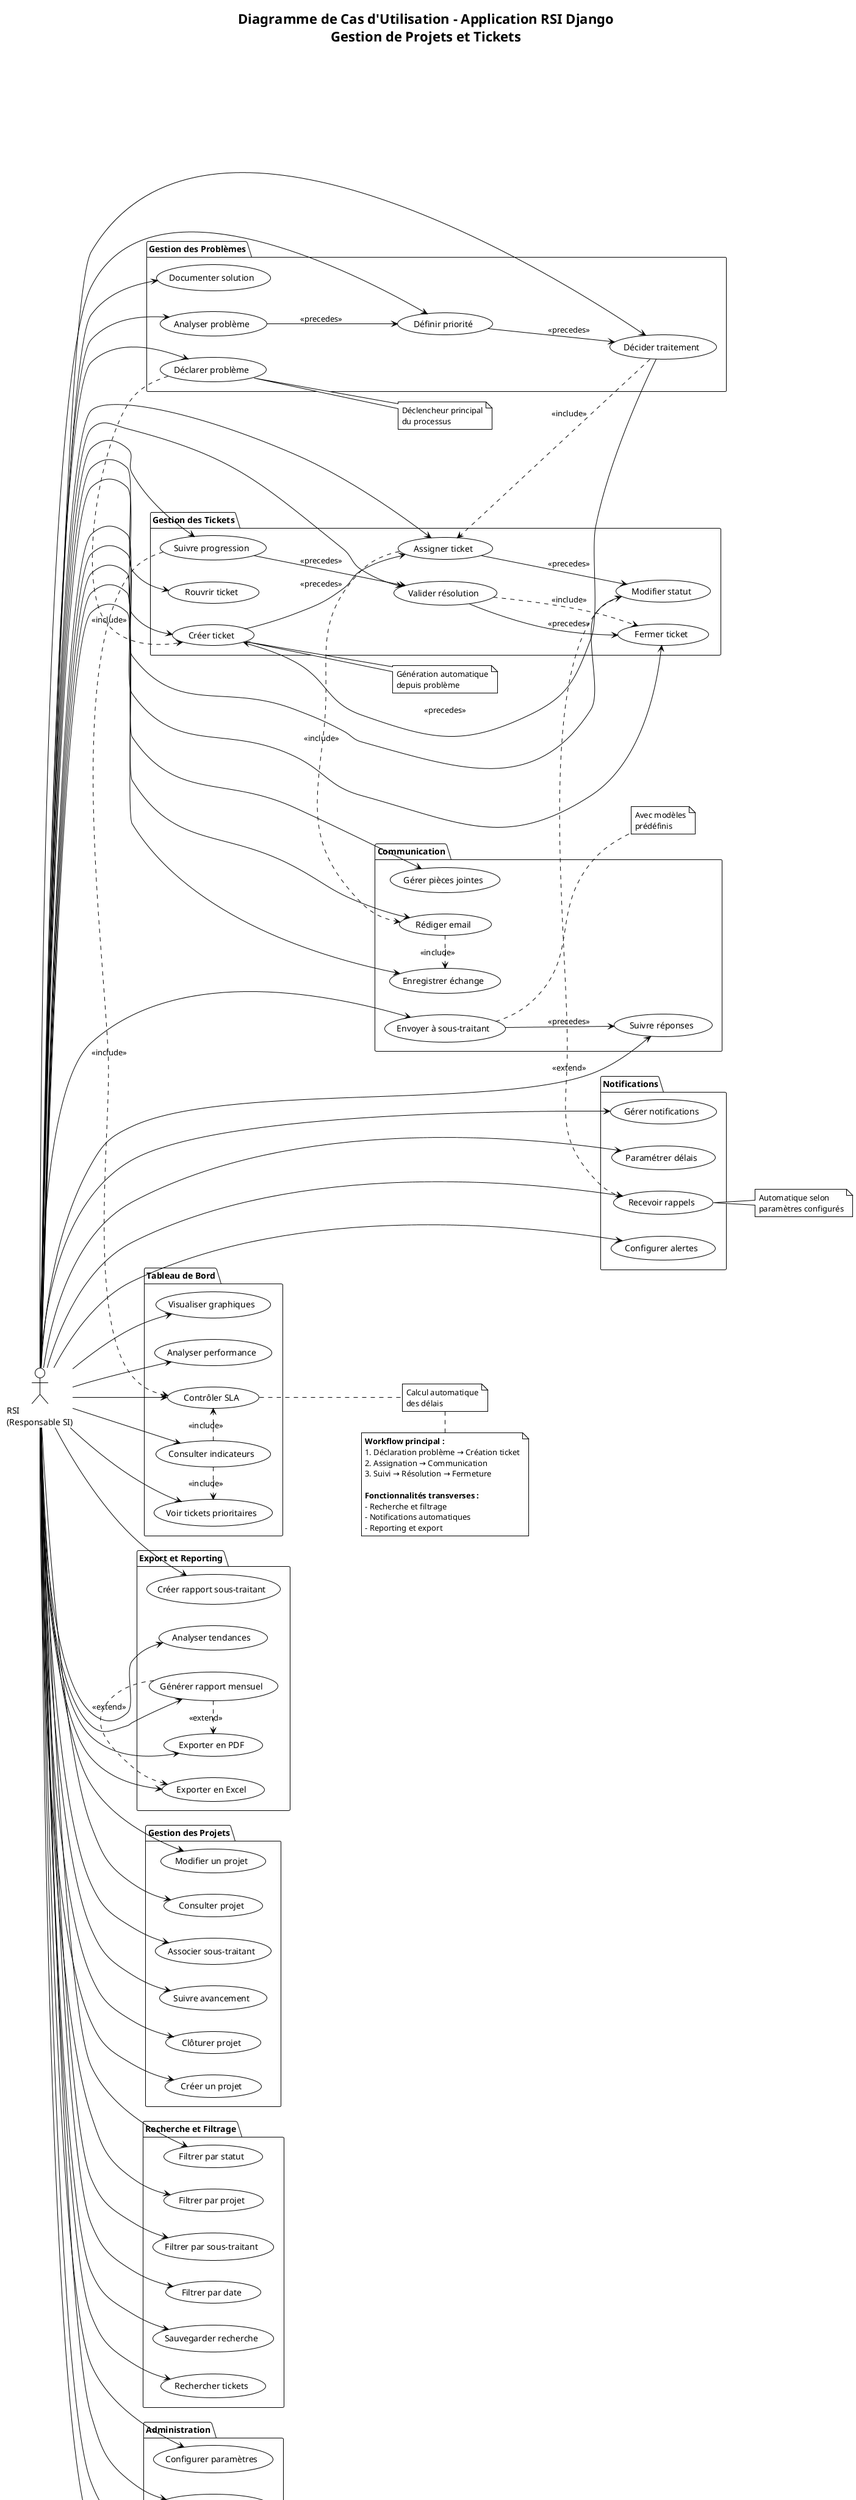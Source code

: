 @startuml
!theme plain
title Diagramme de Cas d'Utilisation - Application RSI Django\nGestion de Projets et Tickets

left to right direction

actor "RSI\n(Responsable SI)" as RSI

package "Gestion des Projets" {
  usecase "Créer un projet" as UC01
  usecase "Modifier un projet" as UC02
  usecase "Consulter projet" as UC03
  usecase "Associer sous-traitant" as UC04
  usecase "Suivre avancement" as UC05
  usecase "Clôturer projet" as UC06
}

package "Gestion des Problèmes" {
  usecase "Déclarer problème" as UC07
  usecase "Analyser problème" as UC08
  usecase "Définir priorité" as UC09
  usecase "Décider traitement" as UC10
  usecase "Documenter solution" as UC11
}

package "Gestion des Tickets" {
  usecase "Créer ticket" as UC12
  usecase "Assigner ticket" as UC13
  usecase "Modifier statut" as UC14
  usecase "Suivre progression" as UC15
  usecase "Valider résolution" as UC16
  usecase "Fermer ticket" as UC17
  usecase "Rouvrir ticket" as UC18
}

package "Communication" {
  usecase "Rédiger email" as UC19
  usecase "Envoyer à sous-traitant" as UC20
  usecase "Enregistrer échange" as UC21
  usecase "Suivre réponses" as UC22
  usecase "Gérer pièces jointes" as UC23
}

package "Recherche et Filtrage" {
  usecase "Rechercher tickets" as UC24
  usecase "Filtrer par statut" as UC25
  usecase "Filtrer par projet" as UC26
  usecase "Filtrer par sous-traitant" as UC27
  usecase "Filtrer par date" as UC28
  usecase "Sauvegarder recherche" as UC29
}

package "Tableau de Bord" {
  usecase "Consulter indicateurs" as UC30
  usecase "Visualiser graphiques" as UC31
  usecase "Voir tickets prioritaires" as UC32
  usecase "Contrôler SLA" as UC33
  usecase "Analyser performance" as UC34
}

package "Notifications" {
  usecase "Configurer alertes" as UC35
  usecase "Recevoir rappels" as UC36
  usecase "Gérer notifications" as UC37
  usecase "Paramétrer délais" as UC38
}

package "Export et Reporting" {
  usecase "Exporter en PDF" as UC39
  usecase "Exporter en Excel" as UC40
  usecase "Générer rapport mensuel" as UC41
  usecase "Créer rapport sous-traitant" as UC42
  usecase "Analyser tendances" as UC43
}

package "Administration" {
  usecase "Gérer sous-traitants" as UC44
  usecase "Configurer paramètres" as UC45
  usecase "Sauvegarder données" as UC46
  usecase "Importer données" as UC47
}

' Relations principales
RSI --> UC01
RSI --> UC02
RSI --> UC03
RSI --> UC04
RSI --> UC05
RSI --> UC06

RSI --> UC07
RSI --> UC08
RSI --> UC09
RSI --> UC10
RSI --> UC11

RSI --> UC12
RSI --> UC13
RSI --> UC14
RSI --> UC15
RSI --> UC16
RSI --> UC17
RSI --> UC18

RSI --> UC19
RSI --> UC20
RSI --> UC21
RSI --> UC22
RSI --> UC23

RSI --> UC24
RSI --> UC25
RSI --> UC26
RSI --> UC27
RSI --> UC28
RSI --> UC29

RSI --> UC30
RSI --> UC31
RSI --> UC32
RSI --> UC33
RSI --> UC34

RSI --> UC35
RSI --> UC36
RSI --> UC37
RSI --> UC38

RSI --> UC39
RSI --> UC40
RSI --> UC41
RSI --> UC42
RSI --> UC43

RSI --> UC44
RSI --> UC45
RSI --> UC46
RSI --> UC47

' Relations d'inclusion et d'extension
UC07 .> UC12 : <<include>>
UC10 .> UC13 : <<include>>
UC13 .> UC19 : <<include>>
UC19 .> UC21 : <<include>>
UC14 .> UC36 : <<extend>>
UC15 .> UC33 : <<include>>
UC16 .> UC17 : <<include>>
UC30 .> UC32 : <<include>>
UC30 .> UC33 : <<include>>
UC41 .> UC39 : <<extend>>
UC41 .> UC40 : <<extend>>

' Relations entre cas d'utilisation
UC08 --> UC09 : <<precedes>>
UC09 --> UC10 : <<precedes>>
UC10 --> UC12 : <<precedes>>
UC12 --> UC13 : <<precedes>>
UC13 --> UC14 : <<precedes>>
UC20 --> UC22 : <<precedes>>
UC15 --> UC16 : <<precedes>>
UC16 --> UC17 : <<precedes>>

' Notes explicatives
note right of UC07 : Déclencheur principal\ndu processus
note right of UC12 : Génération automatique\ndepuis problème
note right of UC20 : Avec modèles\nprédéfinis
note right of UC36 : Automatique selon\nparamètres configurés
note right of UC33 : Calcul automatique\ndes délais

' Légende
note bottom : **Workflow principal :**\n1. Déclaration problème → Création ticket\n2. Assignation → Communication\n3. Suivi → Résolution → Fermeture\n\n**Fonctionnalités transverses :**\n- Recherche et filtrage\n- Notifications automatiques\n- Reporting et export

@enduml